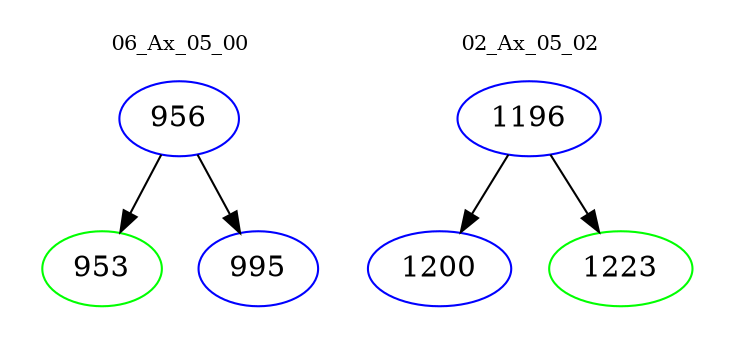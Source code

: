 digraph{
subgraph cluster_0 {
color = white
label = "06_Ax_05_00";
fontsize=10;
T0_956 [label="956", color="blue"]
T0_956 -> T0_953 [color="black"]
T0_953 [label="953", color="green"]
T0_956 -> T0_995 [color="black"]
T0_995 [label="995", color="blue"]
}
subgraph cluster_1 {
color = white
label = "02_Ax_05_02";
fontsize=10;
T1_1196 [label="1196", color="blue"]
T1_1196 -> T1_1200 [color="black"]
T1_1200 [label="1200", color="blue"]
T1_1196 -> T1_1223 [color="black"]
T1_1223 [label="1223", color="green"]
}
}

